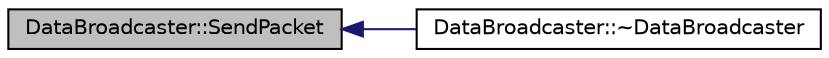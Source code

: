 digraph "DataBroadcaster::SendPacket"
{
  edge [fontname="Helvetica",fontsize="10",labelfontname="Helvetica",labelfontsize="10"];
  node [fontname="Helvetica",fontsize="10",shape=record];
  rankdir="LR";
  Node1 [label="DataBroadcaster::SendPacket",height=0.2,width=0.4,color="black", fillcolor="grey75", style="filled", fontcolor="black"];
  Node1 -> Node2 [dir="back",color="midnightblue",fontsize="10",style="solid",fontname="Helvetica"];
  Node2 [label="DataBroadcaster::~DataBroadcaster",height=0.2,width=0.4,color="black", fillcolor="white", style="filled",URL="$da/d8a/class_data_broadcaster.html#a27f3710f1de108941ab3021c25c9d7b2",tooltip="Default Destructor. "];
}
